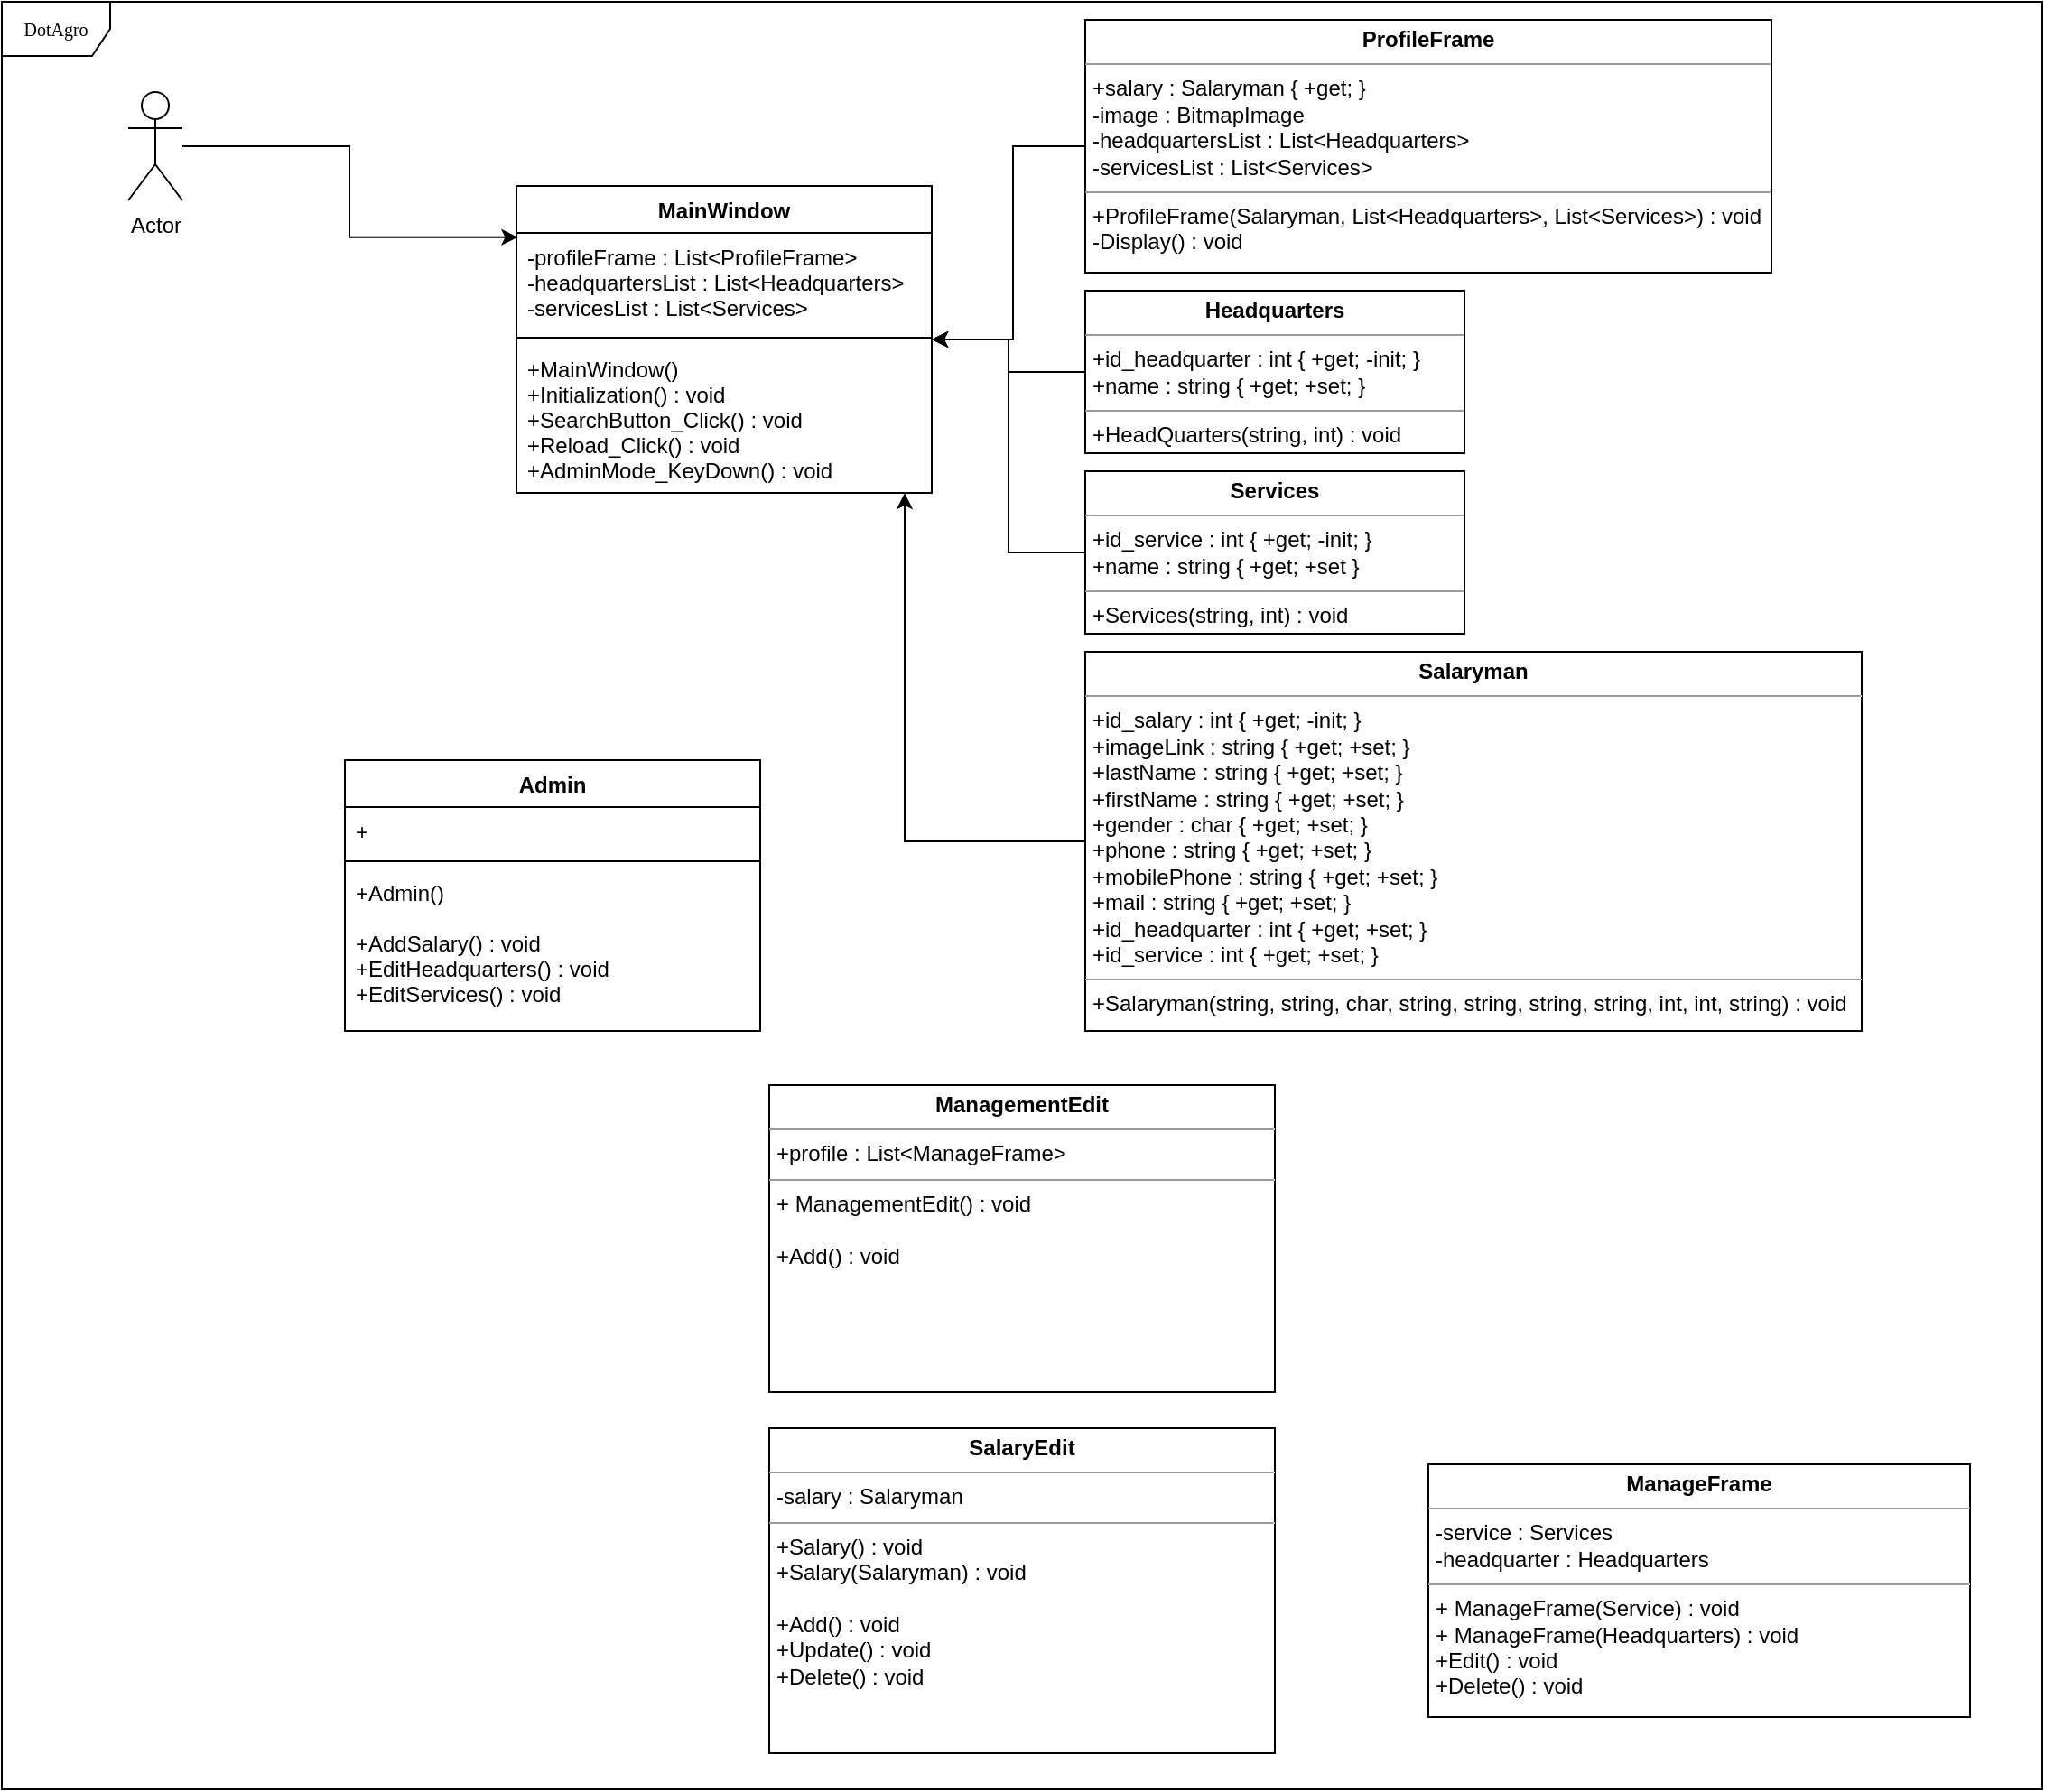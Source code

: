 <mxfile version="20.2.8" type="device"><diagram name="Page-1" id="c4acf3e9-155e-7222-9cf6-157b1a14988f"><mxGraphModel dx="1916" dy="2329" grid="1" gridSize="10" guides="1" tooltips="1" connect="1" arrows="1" fold="1" page="1" pageScale="1" pageWidth="850" pageHeight="1100" background="none" math="0" shadow="0"><root><mxCell id="0"/><mxCell id="1" parent="0"/><mxCell id="17acba5748e5396b-1" value="DotAgro" style="shape=umlFrame;whiteSpace=wrap;html=1;rounded=0;shadow=0;comic=0;labelBackgroundColor=none;strokeWidth=1;fontFamily=Verdana;fontSize=10;align=center;" parent="1" vertex="1"><mxGeometry x="140" y="-10" width="1130" height="990" as="geometry"/></mxCell><mxCell id="vsExdO5VhYWbwt4eMfKv-1" value="&lt;p style=&quot;margin:0px;margin-top:4px;text-align:center;&quot;&gt;&lt;b&gt;Salaryman&lt;/b&gt;&lt;/p&gt;&lt;hr size=&quot;1&quot;&gt;&lt;p style=&quot;margin:0px;margin-left:4px;&quot;&gt;+id_salary : int { +get; -init; }&lt;/p&gt;&lt;p style=&quot;margin:0px;margin-left:4px;&quot;&gt;+imageLink : string { +get; +set; }&lt;/p&gt;&lt;p style=&quot;margin:0px;margin-left:4px;&quot;&gt;+lastName : string { +get; +set; }&amp;nbsp;&lt;/p&gt;&lt;p style=&quot;margin:0px;margin-left:4px;&quot;&gt;+firstName : string { +get; +set; }&lt;/p&gt;&lt;p style=&quot;margin:0px;margin-left:4px;&quot;&gt;+gender : char { +get; +set; }&lt;/p&gt;&lt;p style=&quot;margin:0px;margin-left:4px;&quot;&gt;+phone : string { +get; +set; }&lt;/p&gt;&lt;p style=&quot;margin:0px;margin-left:4px;&quot;&gt;+mobilePhone : string { +get; +set; }&lt;/p&gt;&lt;p style=&quot;margin:0px;margin-left:4px;&quot;&gt;+mail : string { +get; +set; }&lt;/p&gt;&lt;p style=&quot;margin:0px;margin-left:4px;&quot;&gt;+id_headquarter : int { +get; +set; }&lt;/p&gt;&lt;p style=&quot;margin:0px;margin-left:4px;&quot;&gt;+id_service : int { +get; +set; }&lt;/p&gt;&lt;hr size=&quot;1&quot;&gt;&lt;p style=&quot;margin:0px;margin-left:4px;&quot;&gt;+Salaryman(string, string, char, string, string, string, string, int, int, string) : void&lt;/p&gt;" style="verticalAlign=top;align=left;overflow=fill;fontSize=12;fontFamily=Helvetica;html=1;rounded=0;shadow=0;comic=0;labelBackgroundColor=none;strokeWidth=1" parent="1" vertex="1"><mxGeometry x="740" y="350" width="430" height="210" as="geometry"/></mxCell><mxCell id="vsExdO5VhYWbwt4eMfKv-2" value="&lt;p style=&quot;margin:0px;margin-top:4px;text-align:center;&quot;&gt;&lt;b&gt;Headquarters&lt;/b&gt;&lt;/p&gt;&lt;hr size=&quot;1&quot;&gt;&lt;p style=&quot;margin:0px;margin-left:4px;&quot;&gt;+id_headquarter : int { +get; -init; }&lt;/p&gt;&lt;p style=&quot;margin:0px;margin-left:4px;&quot;&gt;+name : string { +get; +set; }&lt;br&gt;&lt;/p&gt;&lt;hr size=&quot;1&quot;&gt;&lt;p style=&quot;margin:0px;margin-left:4px;&quot;&gt;+HeadQuarters(string, int) : void&lt;br&gt;&lt;/p&gt;" style="verticalAlign=top;align=left;overflow=fill;fontSize=12;fontFamily=Helvetica;html=1;rounded=0;shadow=0;comic=0;labelBackgroundColor=none;strokeWidth=1" parent="1" vertex="1"><mxGeometry x="740" y="150" width="210" height="90" as="geometry"/></mxCell><mxCell id="vsExdO5VhYWbwt4eMfKv-3" value="&lt;p style=&quot;margin:0px;margin-top:4px;text-align:center;&quot;&gt;&lt;b&gt;Services&lt;/b&gt;&lt;/p&gt;&lt;hr size=&quot;1&quot;&gt;&lt;p style=&quot;margin:0px;margin-left:4px;&quot;&gt;+id_service : int { +get; -init; }&lt;/p&gt;&lt;p style=&quot;margin:0px;margin-left:4px;&quot;&gt;+name : string { +get; +set }&lt;/p&gt;&lt;hr size=&quot;1&quot;&gt;&lt;p style=&quot;margin:0px;margin-left:4px;&quot;&gt;+Services(string, int) : void&lt;br&gt;&lt;/p&gt;" style="verticalAlign=top;align=left;overflow=fill;fontSize=12;fontFamily=Helvetica;html=1;rounded=0;shadow=0;comic=0;labelBackgroundColor=none;strokeWidth=1" parent="1" vertex="1"><mxGeometry x="740" y="250" width="210" height="90" as="geometry"/></mxCell><mxCell id="ovSG4tmfADcbAdZX4mHl-6" style="edgeStyle=orthogonalEdgeStyle;rounded=0;orthogonalLoop=1;jettySize=auto;html=1;entryX=0.003;entryY=0.167;entryDx=0;entryDy=0;entryPerimeter=0;" parent="1" source="ovSG4tmfADcbAdZX4mHl-1" target="ovSG4tmfADcbAdZX4mHl-2" edge="1"><mxGeometry relative="1" as="geometry"/></mxCell><mxCell id="ovSG4tmfADcbAdZX4mHl-1" value="Actor" style="shape=umlActor;verticalLabelPosition=bottom;verticalAlign=top;html=1;" parent="1" vertex="1"><mxGeometry x="210" y="40" width="30" height="60" as="geometry"/></mxCell><mxCell id="ovSG4tmfADcbAdZX4mHl-2" value="MainWindow" style="swimlane;fontStyle=1;align=center;verticalAlign=top;childLayout=stackLayout;horizontal=1;startSize=26;horizontalStack=0;resizeParent=1;resizeParentMax=0;resizeLast=0;collapsible=1;marginBottom=0;" parent="1" vertex="1"><mxGeometry x="425" y="92" width="230" height="170" as="geometry"/></mxCell><mxCell id="ovSG4tmfADcbAdZX4mHl-3" value="-profileFrame : List&lt;ProfileFrame&gt;&#10;-headquartersList : List&lt;Headquarters&gt;&#10;-servicesList : List&lt;Services&gt;" style="text;strokeColor=none;fillColor=none;align=left;verticalAlign=top;spacingLeft=4;spacingRight=4;overflow=hidden;rotatable=0;points=[[0,0.5],[1,0.5]];portConstraint=eastwest;" parent="ovSG4tmfADcbAdZX4mHl-2" vertex="1"><mxGeometry y="26" width="230" height="54" as="geometry"/></mxCell><mxCell id="ovSG4tmfADcbAdZX4mHl-4" value="" style="line;strokeWidth=1;fillColor=none;align=left;verticalAlign=middle;spacingTop=-1;spacingLeft=3;spacingRight=3;rotatable=0;labelPosition=right;points=[];portConstraint=eastwest;strokeColor=inherit;" parent="ovSG4tmfADcbAdZX4mHl-2" vertex="1"><mxGeometry y="80" width="230" height="8" as="geometry"/></mxCell><mxCell id="ovSG4tmfADcbAdZX4mHl-5" value="+MainWindow()&#10;+Initialization() : void&#10;+SearchButton_Click() : void&#10;+Reload_Click() : void&#10;+AdminMode_KeyDown() : void" style="text;strokeColor=none;fillColor=none;align=left;verticalAlign=top;spacingLeft=4;spacingRight=4;overflow=hidden;rotatable=0;points=[[0,0.5],[1,0.5]];portConstraint=eastwest;" parent="ovSG4tmfADcbAdZX4mHl-2" vertex="1"><mxGeometry y="88" width="230" height="82" as="geometry"/></mxCell><mxCell id="ovSG4tmfADcbAdZX4mHl-8" value="Admin" style="swimlane;fontStyle=1;align=center;verticalAlign=top;childLayout=stackLayout;horizontal=1;startSize=26;horizontalStack=0;resizeParent=1;resizeParentMax=0;resizeLast=0;collapsible=1;marginBottom=0;" parent="1" vertex="1"><mxGeometry x="330" y="410" width="230" height="150" as="geometry"/></mxCell><mxCell id="ovSG4tmfADcbAdZX4mHl-9" value="+" style="text;strokeColor=none;fillColor=none;align=left;verticalAlign=top;spacingLeft=4;spacingRight=4;overflow=hidden;rotatable=0;points=[[0,0.5],[1,0.5]];portConstraint=eastwest;" parent="ovSG4tmfADcbAdZX4mHl-8" vertex="1"><mxGeometry y="26" width="230" height="26" as="geometry"/></mxCell><mxCell id="ovSG4tmfADcbAdZX4mHl-10" value="" style="line;strokeWidth=1;fillColor=none;align=left;verticalAlign=middle;spacingTop=-1;spacingLeft=3;spacingRight=3;rotatable=0;labelPosition=right;points=[];portConstraint=eastwest;strokeColor=inherit;" parent="ovSG4tmfADcbAdZX4mHl-8" vertex="1"><mxGeometry y="52" width="230" height="8" as="geometry"/></mxCell><mxCell id="ovSG4tmfADcbAdZX4mHl-11" value="+Admin()&#10;&#10;+AddSalary() : void&#10;+EditHeadquarters() : void&#10;+EditServices() : void" style="text;strokeColor=none;fillColor=none;align=left;verticalAlign=top;spacingLeft=4;spacingRight=4;overflow=hidden;rotatable=0;points=[[0,0.5],[1,0.5]];portConstraint=eastwest;" parent="ovSG4tmfADcbAdZX4mHl-8" vertex="1"><mxGeometry y="60" width="230" height="90" as="geometry"/></mxCell><mxCell id="ovSG4tmfADcbAdZX4mHl-19" value="&lt;p style=&quot;margin:0px;margin-top:4px;text-align:center;&quot;&gt;&lt;b&gt;SalaryEdit&lt;/b&gt;&lt;/p&gt;&lt;hr size=&quot;1&quot;&gt;&lt;p style=&quot;margin:0px;margin-left:4px;&quot;&gt;-salary : Salaryman&lt;br&gt;&lt;/p&gt;&lt;hr size=&quot;1&quot;&gt;&lt;p style=&quot;margin:0px;margin-left:4px;&quot;&gt;+Salary() : void&lt;/p&gt;&lt;p style=&quot;margin:0px;margin-left:4px;&quot;&gt;+Salary(Salaryman) : void&lt;/p&gt;&lt;p style=&quot;margin:0px;margin-left:4px;&quot;&gt;&lt;br&gt;&lt;/p&gt;&lt;p style=&quot;margin:0px;margin-left:4px;&quot;&gt;+Add() : void&lt;/p&gt;&lt;p style=&quot;margin:0px;margin-left:4px;&quot;&gt;+Update() : void&lt;/p&gt;&lt;p style=&quot;margin:0px;margin-left:4px;&quot;&gt;+Delete() : void&lt;/p&gt;" style="verticalAlign=top;align=left;overflow=fill;fontSize=12;fontFamily=Helvetica;html=1;" parent="1" vertex="1"><mxGeometry x="565" y="780" width="280" height="180" as="geometry"/></mxCell><mxCell id="ovSG4tmfADcbAdZX4mHl-20" value="&lt;p style=&quot;margin:0px;margin-top:4px;text-align:center;&quot;&gt;&lt;b&gt;ProfileFrame&lt;/b&gt;&lt;/p&gt;&lt;hr size=&quot;1&quot;&gt;&lt;p style=&quot;margin: 0px 0px 0px 4px;&quot;&gt;+salary : Salaryman { +get; }&lt;br&gt;&lt;/p&gt;&lt;p style=&quot;margin: 0px 0px 0px 4px;&quot;&gt;-image : BitmapImage&lt;/p&gt;&lt;p style=&quot;margin: 0px 0px 0px 4px;&quot;&gt;-headquartersList : List&amp;lt;Headquarters&amp;gt;&lt;/p&gt;&lt;p style=&quot;margin: 0px 0px 0px 4px;&quot;&gt;-servicesList : List&amp;lt;Services&amp;gt;&lt;/p&gt;&lt;hr size=&quot;1&quot;&gt;&lt;p style=&quot;margin:0px;margin-left:4px;&quot;&gt;+ProfileFrame(Salaryman, List&amp;lt;Headquarters&amp;gt;, List&amp;lt;Services&amp;gt;) : void&lt;/p&gt;&lt;p style=&quot;margin:0px;margin-left:4px;&quot;&gt;-Display() : void&lt;/p&gt;" style="verticalAlign=top;align=left;overflow=fill;fontSize=12;fontFamily=Helvetica;html=1;" parent="1" vertex="1"><mxGeometry x="740" width="380" height="140" as="geometry"/></mxCell><mxCell id="ovSG4tmfADcbAdZX4mHl-41" value="&lt;p style=&quot;margin:0px;margin-top:4px;text-align:center;&quot;&gt;&lt;b&gt;ManagementEdit&lt;/b&gt;&lt;/p&gt;&lt;hr size=&quot;1&quot;&gt;&lt;p style=&quot;margin:0px;margin-left:4px;&quot;&gt;+profile : List&amp;lt;ManageFrame&amp;gt;&lt;/p&gt;&lt;hr size=&quot;1&quot;&gt;&lt;p style=&quot;margin:0px;margin-left:4px;&quot;&gt;+ ManagementEdit() : void&lt;/p&gt;&lt;p style=&quot;margin:0px;margin-left:4px;&quot;&gt;&lt;br&gt;&lt;/p&gt;&lt;p style=&quot;margin:0px;margin-left:4px;&quot;&gt;+Add() : void&lt;/p&gt;" style="verticalAlign=top;align=left;overflow=fill;fontSize=12;fontFamily=Helvetica;html=1;" parent="1" vertex="1"><mxGeometry x="565" y="590" width="280" height="170" as="geometry"/></mxCell><mxCell id="ovSG4tmfADcbAdZX4mHl-42" value="&lt;p style=&quot;margin:0px;margin-top:4px;text-align:center;&quot;&gt;&lt;b&gt;&lt;span style=&quot;text-align: left;&quot;&gt;ManageFrame&lt;/span&gt;&lt;br&gt;&lt;/b&gt;&lt;/p&gt;&lt;hr size=&quot;1&quot;&gt;&lt;p style=&quot;margin: 0px 0px 0px 4px;&quot;&gt;-service : Services&lt;br&gt;&lt;/p&gt;&lt;p style=&quot;margin: 0px 0px 0px 4px;&quot;&gt;-headquarter : Headquarters&lt;/p&gt;&lt;hr size=&quot;1&quot;&gt;&lt;p style=&quot;margin:0px;margin-left:4px;&quot;&gt;+ ManageFrame(Service) : void&lt;/p&gt;&lt;p style=&quot;margin:0px;margin-left:4px;&quot;&gt;+ ManageFrame(Headquarters) : void&lt;br&gt;&lt;/p&gt;&lt;p style=&quot;margin:0px;margin-left:4px;&quot;&gt;+Edit() : void&lt;/p&gt;&lt;p style=&quot;margin:0px;margin-left:4px;&quot;&gt;+Delete() : void&lt;/p&gt;" style="verticalAlign=top;align=left;overflow=fill;fontSize=12;fontFamily=Helvetica;html=1;" parent="1" vertex="1"><mxGeometry x="930" y="800" width="300" height="140" as="geometry"/></mxCell><mxCell id="8hik7eK4LgkvXURFAf0Y-1" value="" style="endArrow=classic;html=1;rounded=0;edgeStyle=orthogonalEdgeStyle;" edge="1" parent="1" source="vsExdO5VhYWbwt4eMfKv-1" target="ovSG4tmfADcbAdZX4mHl-2"><mxGeometry width="50" height="50" relative="1" as="geometry"><mxPoint x="600" y="290" as="sourcePoint"/><mxPoint x="650" y="240" as="targetPoint"/><Array as="points"><mxPoint x="640" y="455"/></Array></mxGeometry></mxCell><mxCell id="8hik7eK4LgkvXURFAf0Y-2" value="" style="endArrow=classic;html=1;rounded=0;edgeStyle=orthogonalEdgeStyle;" edge="1" parent="1" source="vsExdO5VhYWbwt4eMfKv-2" target="ovSG4tmfADcbAdZX4mHl-2"><mxGeometry width="50" height="50" relative="1" as="geometry"><mxPoint x="580" y="370" as="sourcePoint"/><mxPoint x="630" y="320" as="targetPoint"/></mxGeometry></mxCell><mxCell id="8hik7eK4LgkvXURFAf0Y-3" value="" style="endArrow=classic;html=1;rounded=0;edgeStyle=orthogonalEdgeStyle;" edge="1" parent="1" source="vsExdO5VhYWbwt4eMfKv-3" target="ovSG4tmfADcbAdZX4mHl-2"><mxGeometry width="50" height="50" relative="1" as="geometry"><mxPoint x="580" y="370" as="sourcePoint"/><mxPoint x="630" y="320" as="targetPoint"/></mxGeometry></mxCell><mxCell id="8hik7eK4LgkvXURFAf0Y-4" value="" style="endArrow=classic;html=1;rounded=0;edgeStyle=orthogonalEdgeStyle;" edge="1" parent="1" source="ovSG4tmfADcbAdZX4mHl-20" target="ovSG4tmfADcbAdZX4mHl-2"><mxGeometry width="50" height="50" relative="1" as="geometry"><mxPoint x="580" y="300" as="sourcePoint"/><mxPoint x="630" y="250" as="targetPoint"/><Array as="points"><mxPoint x="700" y="70"/><mxPoint x="700" y="177"/></Array></mxGeometry></mxCell></root></mxGraphModel></diagram></mxfile>